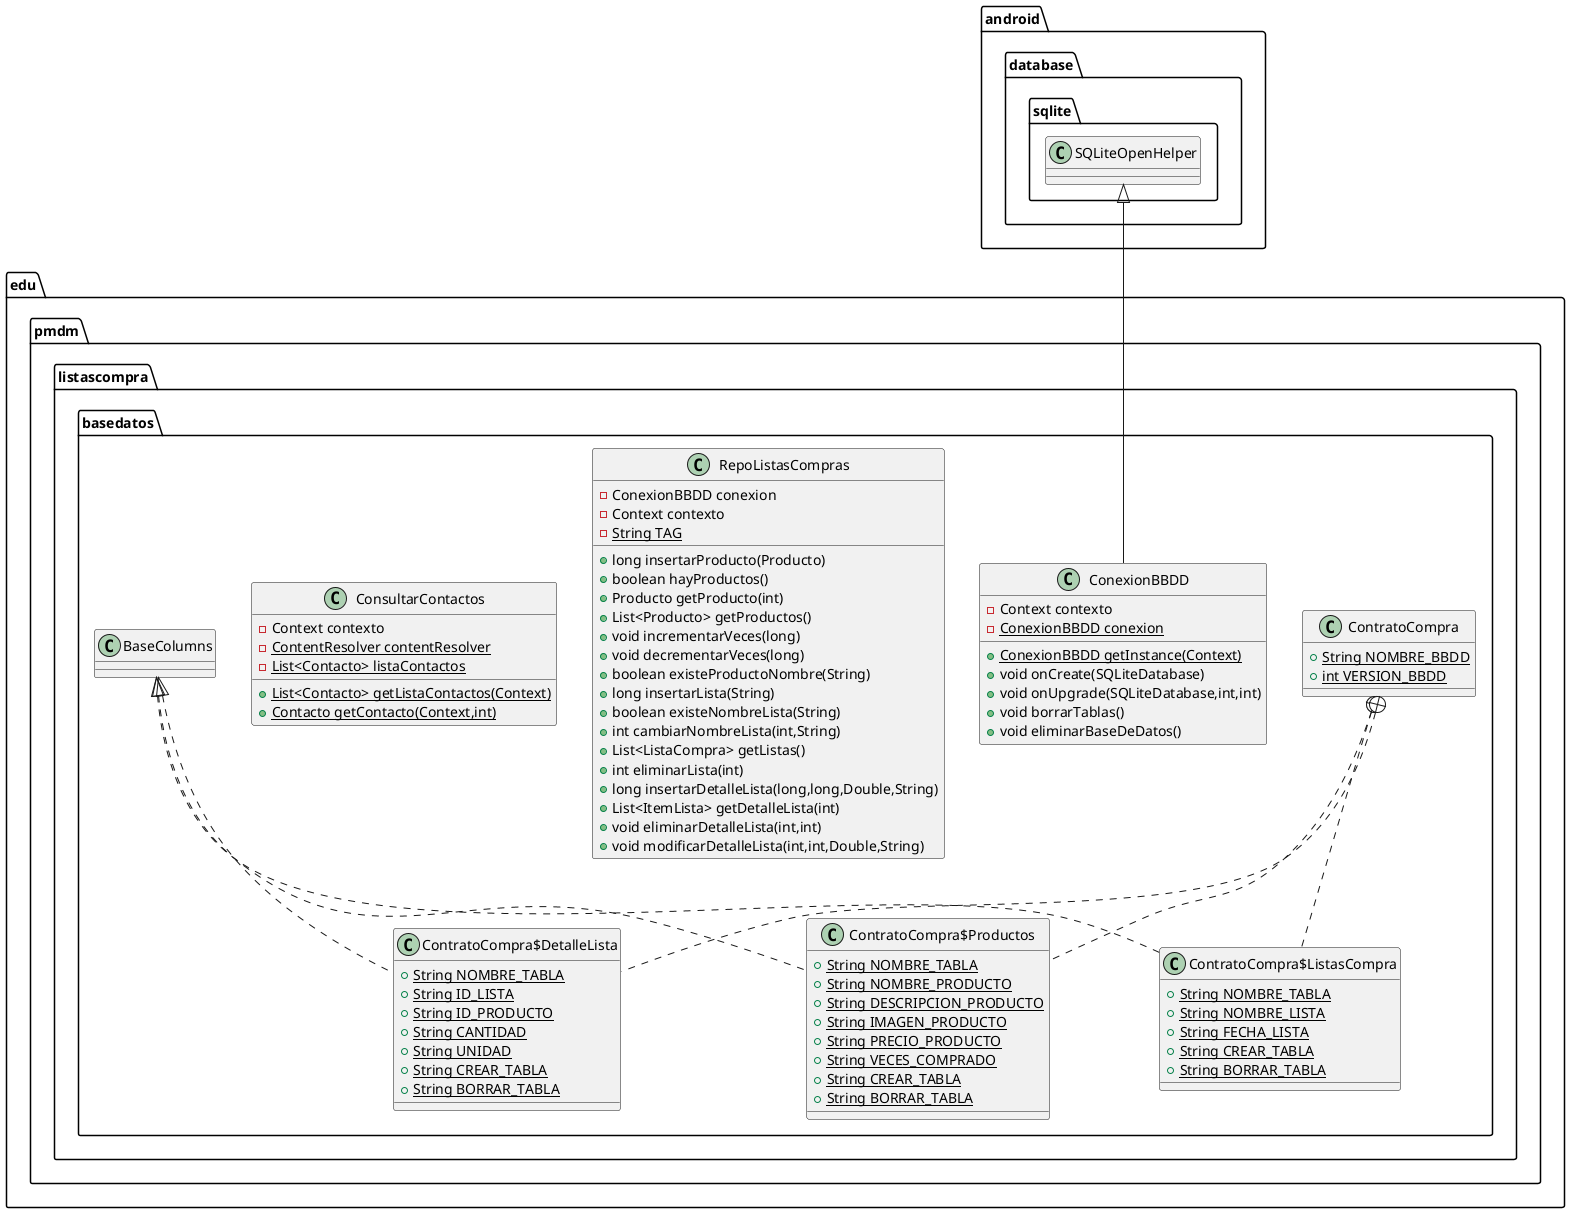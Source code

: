 @startuml
class edu.pmdm.listascompra.basedatos.ContratoCompra {
+ {static} String NOMBRE_BBDD
+ {static} int VERSION_BBDD
}

class edu.pmdm.listascompra.basedatos.ContratoCompra$Productos {
+ {static} String NOMBRE_TABLA
+ {static} String NOMBRE_PRODUCTO
+ {static} String DESCRIPCION_PRODUCTO
+ {static} String IMAGEN_PRODUCTO
+ {static} String PRECIO_PRODUCTO
+ {static} String VECES_COMPRADO
+ {static} String CREAR_TABLA
+ {static} String BORRAR_TABLA
}

class edu.pmdm.listascompra.basedatos.ContratoCompra$ListasCompra {
+ {static} String NOMBRE_TABLA
+ {static} String NOMBRE_LISTA
+ {static} String FECHA_LISTA
+ {static} String CREAR_TABLA
+ {static} String BORRAR_TABLA
}

class edu.pmdm.listascompra.basedatos.ContratoCompra$DetalleLista {
+ {static} String NOMBRE_TABLA
+ {static} String ID_LISTA
+ {static} String ID_PRODUCTO
+ {static} String CANTIDAD
+ {static} String UNIDAD
+ {static} String CREAR_TABLA
+ {static} String BORRAR_TABLA
}

class edu.pmdm.listascompra.basedatos.ConexionBBDD {
- Context contexto
- {static} ConexionBBDD conexion
+ {static} ConexionBBDD getInstance(Context)
+ void onCreate(SQLiteDatabase)
+ void onUpgrade(SQLiteDatabase,int,int)
+ void borrarTablas()
+ void eliminarBaseDeDatos()
}


class edu.pmdm.listascompra.basedatos.RepoListasCompras {
- ConexionBBDD conexion
- Context contexto
- {static} String TAG
+ long insertarProducto(Producto)
+ boolean hayProductos()
+ Producto getProducto(int)
+ List<Producto> getProductos()
+ void incrementarVeces(long)
+ void decrementarVeces(long)
+ boolean existeProductoNombre(String)
+ long insertarLista(String)
+ boolean existeNombreLista(String)
+ int cambiarNombreLista(int,String)
+ List<ListaCompra> getListas()
+ int eliminarLista(int)
+ long insertarDetalleLista(long,long,Double,String)
+ List<ItemLista> getDetalleLista(int)
+ void eliminarDetalleLista(int,int)
+ void modificarDetalleLista(int,int,Double,String)
}


class edu.pmdm.listascompra.basedatos.ConsultarContactos {
- Context contexto
- {static} ContentResolver contentResolver
- {static} List<Contacto> listaContactos
+ {static} List<Contacto> getListaContactos(Context)
+ {static} Contacto getContacto(Context,int)
}




edu.pmdm.listascompra.basedatos.ContratoCompra +.. edu.pmdm.listascompra.basedatos.ContratoCompra$Productos
edu.pmdm.listascompra.basedatos.BaseColumns <|.. edu.pmdm.listascompra.basedatos.ContratoCompra$Productos
edu.pmdm.listascompra.basedatos.ContratoCompra +.. edu.pmdm.listascompra.basedatos.ContratoCompra$ListasCompra
edu.pmdm.listascompra.basedatos.BaseColumns <|.. edu.pmdm.listascompra.basedatos.ContratoCompra$ListasCompra
edu.pmdm.listascompra.basedatos.ContratoCompra +.. edu.pmdm.listascompra.basedatos.ContratoCompra$DetalleLista
edu.pmdm.listascompra.basedatos.BaseColumns <|.. edu.pmdm.listascompra.basedatos.ContratoCompra$DetalleLista
android.database.sqlite.SQLiteOpenHelper <|-- edu.pmdm.listascompra.basedatos.ConexionBBDD
@enduml